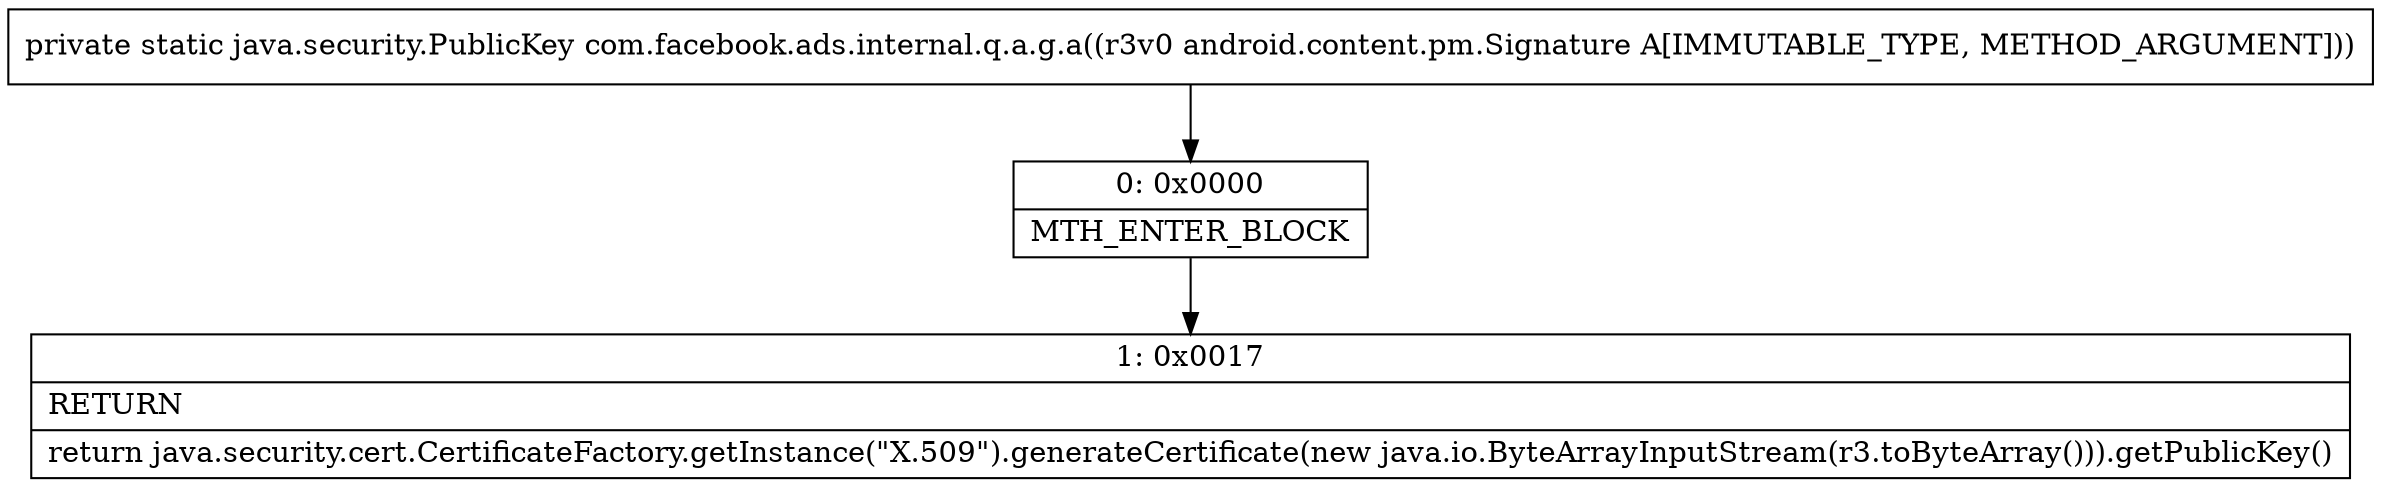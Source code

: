 digraph "CFG forcom.facebook.ads.internal.q.a.g.a(Landroid\/content\/pm\/Signature;)Ljava\/security\/PublicKey;" {
Node_0 [shape=record,label="{0\:\ 0x0000|MTH_ENTER_BLOCK\l}"];
Node_1 [shape=record,label="{1\:\ 0x0017|RETURN\l|return java.security.cert.CertificateFactory.getInstance(\"X.509\").generateCertificate(new java.io.ByteArrayInputStream(r3.toByteArray())).getPublicKey()\l}"];
MethodNode[shape=record,label="{private static java.security.PublicKey com.facebook.ads.internal.q.a.g.a((r3v0 android.content.pm.Signature A[IMMUTABLE_TYPE, METHOD_ARGUMENT])) }"];
MethodNode -> Node_0;
Node_0 -> Node_1;
}

